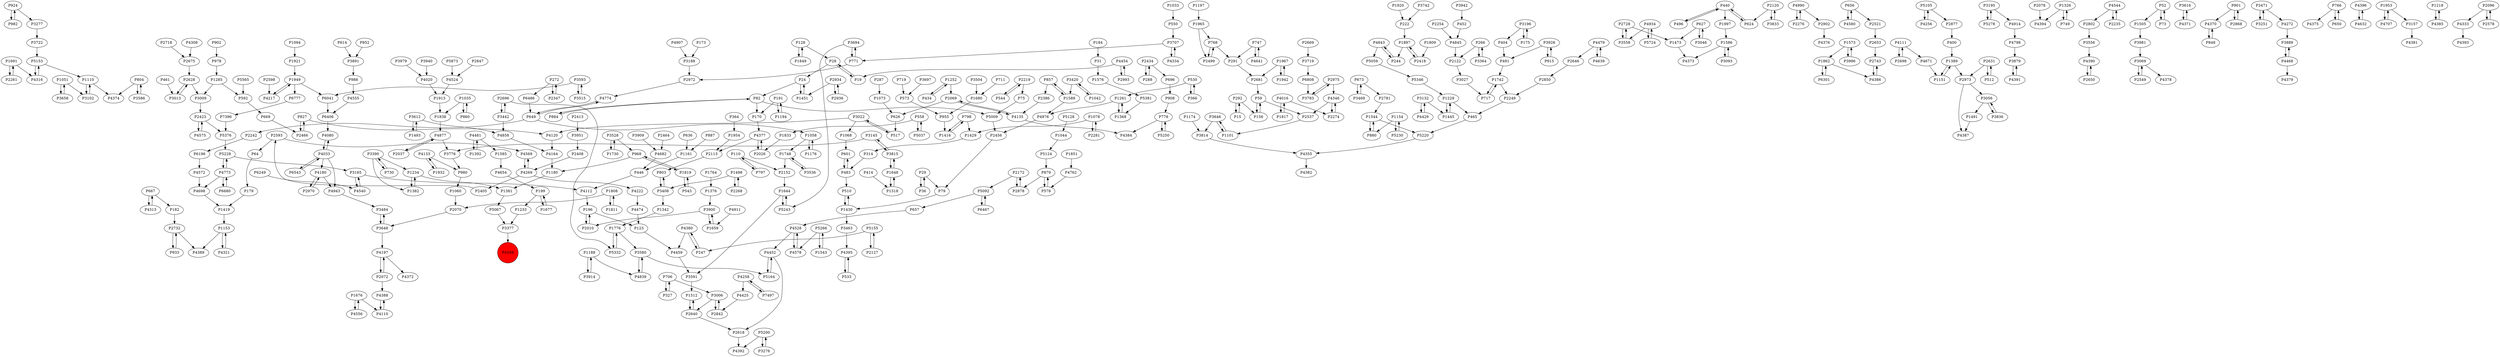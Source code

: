 digraph {
	P5153 -> P4316
	P6196 -> P4572
	P4133 -> P1932
	P3463 -> P4395
	P2261 -> P1691
	P1921 -> P1949
	P2850 -> P2249
	P3909 -> P4682
	P3132 -> P4429
	P1110 -> P3102
	P2728 -> P3558
	P3188 -> P2972
	P4877 -> P2037
	P2902 -> P4376
	P5873 -> P4524
	P2072 -> P4197
	P667 -> P182
	P5164 -> P4452
	P1809 -> P2418
	P2696 -> P3442
	P2743 -> P4386
	P6680 -> P4773
	P3196 -> P404
	P1491 -> P4387
	P1498 -> P3408
	P982 -> P924
	P4654 -> P199
	P31 -> P1576
	P3707 -> P771
	P4033 -> P6543
	P4575 -> P2423
	P3195 -> P5278
	P3783 -> P2975
	P4481 -> P1585
	P404 -> P491
	P2078 -> P4394
	P3442 -> P2696
	P4033 -> P4180
	P4197 -> P2072
	P1252 -> P434
	P4020 -> P1913
	P196 -> P2010
	P4135 -> P4384
	P1676 -> P4556
	P3814 -> P4355
	P5092 -> P657
	P778 -> P4384
	P3648 -> P4197
	P1234 -> P1381
	P4773 -> P4698
	P3556 -> P4390
	P3979 -> P4020
	P4459 -> P3591
	P1342 -> P1776
	P5266 -> P1543
	P2418 -> P1897
	P2276 -> P4990
	P2219 -> P544
	P3707 -> P4334
	P191 -> P170
	P4377 -> P2113
	P3408 -> P1342
	P4544 -> P2802
	P364 -> P1954
	P5376 -> P5228
	P4222 -> P4474
	P2254 -> P4845
	P530 -> P366
	P696 -> P908
	P292 -> P15
	P5128 -> P1044
	P6777 -> P7396
	P1368 -> P1261
	P558 -> P5037
	P184 -> P31
	P128 -> P28
	P4990 -> P2902
	P1505 -> P3981
	P2993 -> P4454
	P1389 -> P1151
	P3056 -> P1491
	P3616 -> P4371
	P4843 -> P5059
	P2070 -> P3648
	P626 -> P517
	P4371 -> P3616
	P199 -> P1677
	P2219 -> P75
	P2650 -> P4390
	P1954 -> P2113
	P1897 -> P2418
	P3776 -> P980
	P2802 -> P3556
	P2646 -> P2850
	P3006 -> P2640
	P827 -> P2466
	P440 -> P496
	P3022 -> P4120
	P3276 -> P5200
	P1965 -> P768
	P2681 -> P59
	P2640 -> P2618
	P2423 -> P5376
	P827 -> P4120
	P3504 -> P1680
	P414 -> P1318
	P706 -> P3006
	P2423 -> P4575
	P3981 -> P3069
	P1153 -> P4321
	P4112 -> P196
	P483 -> P601
	P3914 -> P1188
	P4217 -> P1949
	P798 -> P1416
	P1493 -> P3612
	P1110 -> P4374
	P3951 -> P2408
	P1897 -> P244
	P719 -> P573
	P2499 -> P768
	P1044 -> P5124
	P4556 -> P1676
	P4845 -> P2122
	P128 -> P1849
	P3515 -> P3593
	P3102 -> P1110
	P1188 -> P3914
	P4120 -> P4164
	P1174 -> P3814
	P2120 -> P624
	P4256 -> P5105
	P1153 -> P4389
	P5243 -> P1644
	P465 -> P5220
	P3697 -> P573
	P179 -> P1419
	P2456 -> P79
	P4773 -> P6680
	P2631 -> P2973
	P4033 -> P4943
	P15 -> P292
	P1326 -> P4394
	P4569 -> P4269
	P2549 -> P3069
	P4370 -> P848
	P3942 -> P452
	P5037 -> P558
	P461 -> P3013
	P955 -> P1416
	P2698 -> P4111
	P798 -> P1429
	P4269 -> P4569
	P52 -> P1505
	P915 -> P3928
	P2026 -> P4377
	P4798 -> P3879
	P1776 -> P5332
	P1997 -> P1586
	P2934 -> P1451
	P1042 -> P3420
	P59 -> P2537
	P3056 -> P3836
	P592 -> P669
	P1644 -> P5243
	P7497 -> P4258
	P1058 -> P1748
	P1776 -> P3580
	P3195 -> P4914
	P496 -> P440
	P2268 -> P1498
	P4641 -> P747
	P4698 -> P1419
	P1544 -> P880
	P649 -> P2242
	P3442 -> P4858
	P4943 -> P3484
	P3013 -> P2628
	P272 -> P6486
	P1862 -> P6301
	P4524 -> P1913
	P5278 -> P3195
	P4544 -> P2235
	P191 -> P1194
	P75 -> P5009
	P1154 -> P880
	P3165 -> P4540
	P2878 -> P2172
	P36 -> P29
	P3593 -> P6041
	P3580 -> P5164
	P2631 -> P512
	P2973 -> P4387
	P52 -> P73
	P857 -> P1589
	P2975 -> P4346
	P2618 -> P4392
	P3889 -> P4468
	P4452 -> P5164
	P766 -> P4375
	P1261 -> P4976
	P4839 -> P3580
	P123 -> P4459
	P3251 -> P3471
	P1161 -> P446
	P901 -> P2868
	P2975 -> P3783
	P3646 -> P3814
	P884 -> P82
	P902 -> P978
	P1659 -> P3900
	P1748 -> P2152
	P1381 -> P5067
	P82 -> P884
	P5155 -> P2127
	P1419 -> P1153
	P1808 -> P1811
	P4316 -> P5153
	P4396 -> P4632
	P327 -> P706
	P5332 -> P1776
	P1573 -> P3996
	P1849 -> P128
	P5067 -> P3377
	P3420 -> P1042
	P4454 -> P2993
	P778 -> P5250
	P3580 -> P4839
	P1234 -> P1382
	P3145 -> P3776
	P3528 -> P1730
	P667 -> P4313
	P2122 -> P3027
	P649 -> P1058
	P1498 -> P2268
	P4843 -> P244
	P156 -> P59
	P879 -> P2878
	P1953 -> P4707
	P244 -> P4843
	P1676 -> P4110
	P3836 -> P3056
	P4016 -> P2274
	P2466 -> P827
	P2069 -> P626
	P2593 -> P64
	P4934 -> P3558
	P3891 -> P988
	P4269 -> P4222
	P4380 -> P4459
	P3093 -> P1586
	P4528 -> P4452
	P4377 -> P2026
	P1382 -> P1234
	P6467 -> P5092
	P1680 -> P955
	P2274 -> P4346
	P2408 -> P4269
	P1932 -> P4133
	P5059 -> P5346
	P649 -> P4774
	P768 -> P291
	P3593 -> P3515
	P924 -> P3277
	P4080 -> P4033
	P4313 -> P667
	P2037 -> P4877
	P669 -> P2466
	P1573 -> P1862
	P5228 -> P4773
	P4110 -> P4388
	P288 -> P2434
	P2120 -> P3833
	P1817 -> P4016
	P1576 -> P5381
	P2249 -> P465
	P804 -> P4374
	P1154 -> P5230
	P2728 -> P1473
	P291 -> P2681
	P4388 -> P4110
	P1430 -> P510
	P4429 -> P3132
	P5092 -> P6467
	P1218 -> P4385
	P4033 -> P4080
	P2413 -> P3951
	P3536 -> P1748
	P440 -> P624
	P1965 -> P2499
	P1094 -> P1921
	P636 -> P1161
	P2113 -> P803
	P771 -> P2972
	P5105 -> P2877
	P887 -> P1161
	P730 -> P3390
	P4858 -> P4164
	P3658 -> P1051
	P5105 -> P4256
	P2127 -> P5155
	P797 -> P110
	P3612 -> P1493
	P880 -> P1544
	P2593 -> P4569
	P1589 -> P857
	P1078 -> P1429
	P5200 -> P4392
	P3612 -> P4858
	P771 -> P3694
	P4133 -> P980
	P624 -> P440
	P3996 -> P1573
	P2072 -> P4388
	P4135 -> P2069
	P5724 -> P4934
	P3132 -> P1445
	P5228 -> P3165
	P4572 -> P4698
	P6486 -> P649
	P366 -> P530
	P4990 -> P2276
	P1445 -> P1229
	P1819 -> P968
	P1920 -> P222
	P4333 -> P4393
	P4197 -> P4372
	P1691 -> P2261
	P4346 -> P2537
	P5266 -> P4578
	P1261 -> P1368
	P1197 -> P1965
	P879 -> P578
	P512 -> P2631
	P3940 -> P4020
	P578 -> P879
	P4258 -> P4425
	P6041 -> P6406
	P3815 -> P3145
	P3069 -> P2549
	P2010 -> P196
	P673 -> P3469
	P82 -> P5009
	P266 -> P3364
	P3742 -> P222
	P2718 -> P2675
	P1677 -> P199
	P3833 -> P2120
	P3928 -> P491
	P1060 -> P2070
	P3408 -> P803
	P3471 -> P4272
	P3390 -> P730
	P1058 -> P1176
	P79 -> P1430
	P543 -> P1819
	P4934 -> P5724
	P3879 -> P4391
	P857 -> P2386
	P292 -> P156
	P4707 -> P1953
	P2172 -> P2878
	P2172 -> P5092
	P1742 -> P717
	P1180 -> P1381
	P1318 -> P1648
	P1953 -> P3157
	P1851 -> P4762
	P4180 -> P4943
	P1229 -> P1445
	P2653 -> P2743
	P2669 -> P3719
	P4774 -> P649
	P196 -> P123
	P1586 -> P4373
	P1589 -> P4976
	P3694 -> P5243
	P4258 -> P7497
	P4454 -> P19
	P1430 -> P3463
	P3469 -> P673
	P400 -> P1389
	P4164 -> P1180
	P4479 -> P2646
	P5346 -> P1229
	P1252 -> P2069
	P2598 -> P4217
	P4334 -> P3707
	P5230 -> P1154
	P4578 -> P4528
	P1838 -> P4877
	P573 -> P955
	P4976 -> P2456
	P2281 -> P1078
	P2434 -> P696
	P3815 -> P1648
	P1748 -> P3536
	P2386 -> P4135
	P3694 -> P771
	P434 -> P1252
	P6543 -> P4033
	P29 -> P79
	P3719 -> P6808
	P3145 -> P3815
	P3157 -> P4381
	P1068 -> P601
	P110 -> P2152
	P28 -> P24
	P1101 -> P3646
	P804 -> P3586
	P4391 -> P3879
	P3022 -> P517
	P1949 -> P6777
	P2973 -> P3056
	P706 -> P327
	P3165 -> P4112
	P933 -> P2732
	P3277 -> P3722
	P1188 -> P4839
	P2628 -> P3013
	P3648 -> P3484
	P4762 -> P578
	P4877 -> P3776
	P1543 -> P5266
	P530 -> P1261
	P1648 -> P1318
	P440 -> P1997
	P1451 -> P24
	P5124 -> P879
	P1176 -> P1058
	P968 -> P1180
	P4468 -> P4379
	P3420 -> P1589
	P4111 -> P2698
	P3022 -> P1068
	P1942 -> P1967
	P2936 -> P2934
	P1949 -> P4217
	P5381 -> P1368
	P314 -> P483
	P5565 -> P592
	P3528 -> P968
	P1416 -> P798
	P3586 -> P804
	P199 -> P1233
	P768 -> P2499
	P4474 -> P123
	P5153 -> P1110
	P4682 -> P446
	P3027 -> P717
	P2537 -> P1101
	P3591 -> P1512
	P7396 -> P5376
	P1764 -> P1376
	P59 -> P156
	P2096 -> P4333
	P978 -> P1285
	P4773 -> P5228
	P2405 -> P2593
	P3558 -> P2728
	P2934 -> P2936
	P848 -> P4370
	P908 -> P778
	P1033 -> P550
	P5200 -> P3276
	P3722 -> P5153
	P452 -> P4845
	P3471 -> P3251
	P924 -> P982
	P4395 -> P533
	P601 -> P483
	P533 -> P4395
	P2970 -> P4180
	P2877 -> P400
	P656 -> P4580
	P544 -> P2219
	P4272 -> P3889
	P1285 -> P592
	P1194 -> P191
	P510 -> P1430
	P6406 -> P4080
	P1051 -> P3102
	P1949 -> P6041
	P5250 -> P778
	P650 -> P766
	P2847 -> P4524
	P901 -> P4370
	P4380 -> P247
	P6249 -> P4540
	P2781 -> P1544
	P19 -> P28
	P4911 -> P1659
	P2972 -> P4774
	P287 -> P1073
	P1285 -> P3009
	P4468 -> P3889
	P175 -> P3196
	P1585 -> P4654
	P1326 -> P749
	P656 -> P2521
	P6808 -> P3783
	P2696 -> P5332
	P170 -> P4377
	P222 -> P1897
	P1811 -> P1808
	P110 -> P797
	P4907 -> P3188
	P2640 -> P1512
	P1473 -> P4373
	P24 -> P1451
	P1233 -> P3377
	P747 -> P291
	P266 -> P2122
	P2242 -> P6196
	P627 -> P3046
	P446 -> P4112
	P4269 -> P2405
	P4580 -> P656
	P28 -> P19
	P614 -> P3891
	P491 -> P1742
	P4671 -> P1151
	P749 -> P1326
	P1648 -> P3815
	P4425 -> P2842
	P2096 -> P2578
	P1392 -> P4481
	P2732 -> P933
	P1644 -> P3591
	P1833 -> P2026
	P5009 -> P2456
	P3069 -> P4378
	P3900 -> P1659
	P4016 -> P1817
	P4555 -> P6406
	P4481 -> P1392
	P988 -> P4555
	P1376 -> P3900
	P1808 -> P2070
	P1151 -> P1389
	P1819 -> P543
	P173 -> P3188
	P73 -> P52
	P6301 -> P1862
	P2464 -> P4682
	P1035 -> P860
	P3009 -> P2423
	P2578 -> P2096
	P803 -> P3408
	P483 -> P510
	P1742 -> P2249
	P4452 -> P2618
	P4180 -> P2970
	P968 -> P1819
	P550 -> P3707
	P2521 -> P2653
	P766 -> P650
	P3196 -> P175
	P272 -> P2347
	P4390 -> P2650
	P64 -> P179
	P3484 -> P3648
	P3006 -> P2842
	P4111 -> P4671
	P860 -> P1035
	P4386 -> P2743
	P2347 -> P272
	P4639 -> P4479
	P182 -> P2732
	P3390 -> P1234
	P4321 -> P1153
	P1544 -> P5220
	P1035 -> P1838
	P558 -> P1833
	P247 -> P4380
	P24 -> P82
	P980 -> P1060
	P657 -> P4528
	P4479 -> P4639
	P673 -> P2781
	P2434 -> P288
	P4355 -> P4382
	P1862 -> P4386
	P5220 -> P4355
	P2235 -> P4544
	P2152 -> P1644
	P4632 -> P4396
	P3900 -> P2010
	P4346 -> P2274
	P1229 -> P465
	P3928 -> P915
	P517 -> P3022
	P4540 -> P3165
	P3390 -> P1382
	P3646 -> P1101
	P1389 -> P2973
	P3046 -> P627
	P1512 -> P2640
	P1586 -> P3093
	P1967 -> P2681
	P711 -> P1680
	P2842 -> P3006
	P747 -> P4641
	P2675 -> P2628
	P3364 -> P266
	P1078 -> P2281
	P1429 -> P314
	P2069 -> P4135
	P3377 -> P4369
	P717 -> P1742
	P1730 -> P3528
	P82 -> P170
	P4385 -> P1218
	P1691 -> P4316
	P2868 -> P901
	P627 -> P1473
	P1051 -> P3658
	P2732 -> P4389
	P5155 -> P247
	P1967 -> P1942
	P1073 -> P626
	P852 -> P3891
	P29 -> P36
	P4528 -> P4578
	P2628 -> P3009
	P4308 -> P2675
	P1913 -> P1838
	P4914 -> P4798
	P4369 [shape=circle]
	P4369 [style=filled]
	P4369 [fillcolor=red]
}